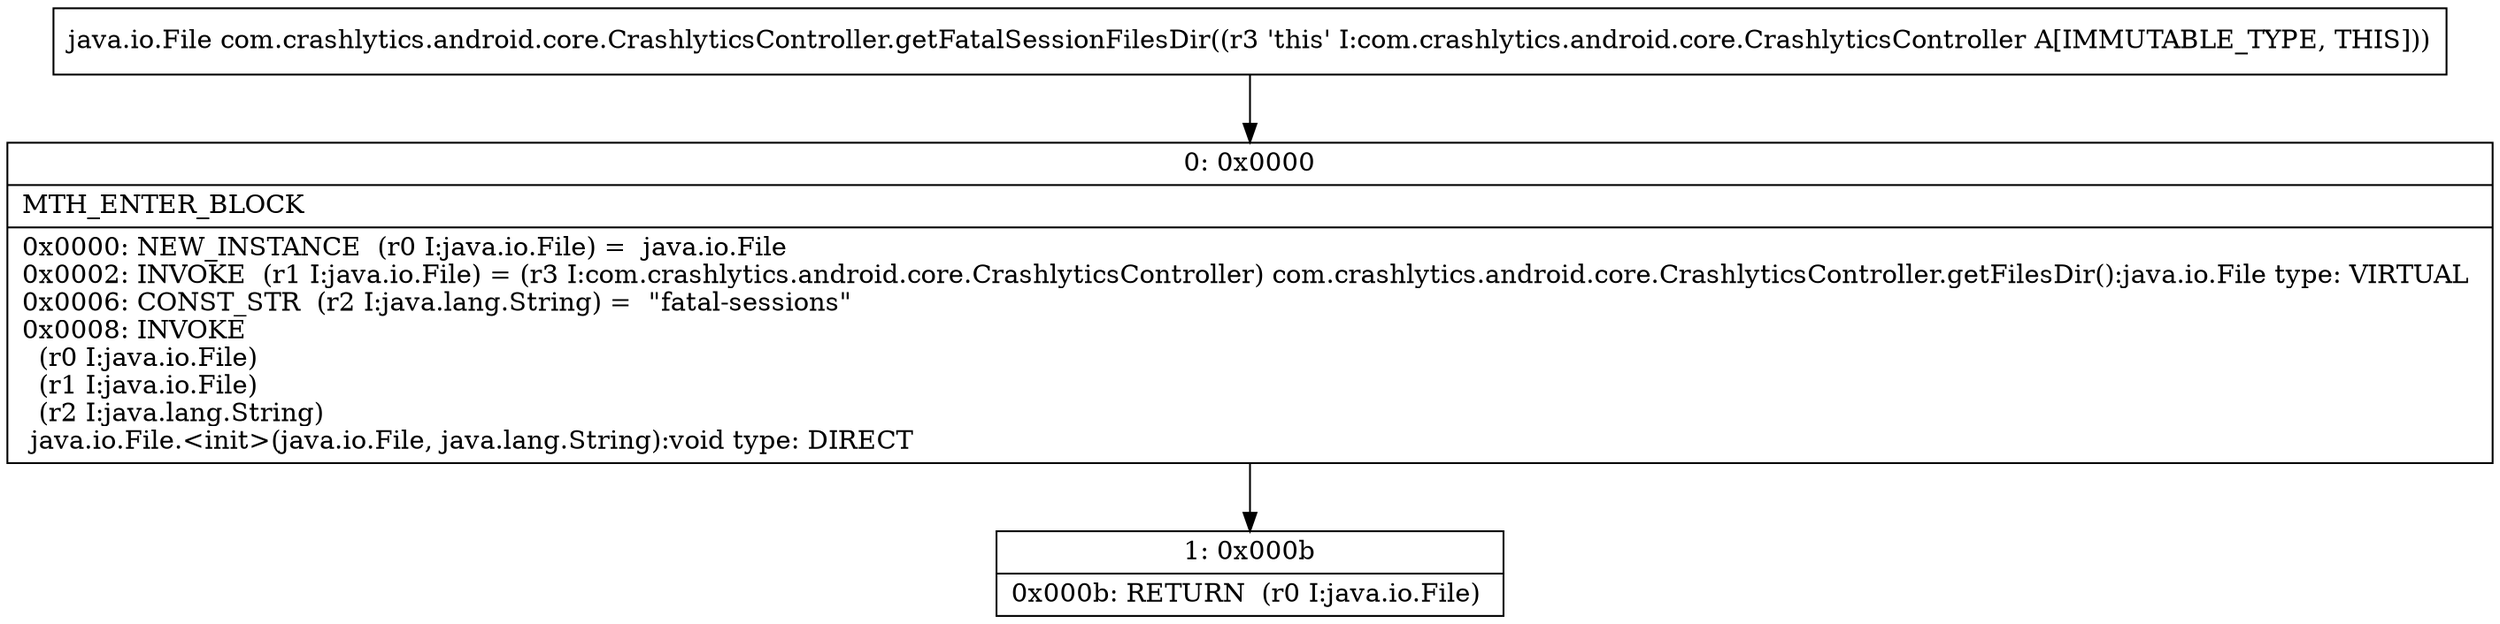 digraph "CFG forcom.crashlytics.android.core.CrashlyticsController.getFatalSessionFilesDir()Ljava\/io\/File;" {
Node_0 [shape=record,label="{0\:\ 0x0000|MTH_ENTER_BLOCK\l|0x0000: NEW_INSTANCE  (r0 I:java.io.File) =  java.io.File \l0x0002: INVOKE  (r1 I:java.io.File) = (r3 I:com.crashlytics.android.core.CrashlyticsController) com.crashlytics.android.core.CrashlyticsController.getFilesDir():java.io.File type: VIRTUAL \l0x0006: CONST_STR  (r2 I:java.lang.String) =  \"fatal\-sessions\" \l0x0008: INVOKE  \l  (r0 I:java.io.File)\l  (r1 I:java.io.File)\l  (r2 I:java.lang.String)\l java.io.File.\<init\>(java.io.File, java.lang.String):void type: DIRECT \l}"];
Node_1 [shape=record,label="{1\:\ 0x000b|0x000b: RETURN  (r0 I:java.io.File) \l}"];
MethodNode[shape=record,label="{java.io.File com.crashlytics.android.core.CrashlyticsController.getFatalSessionFilesDir((r3 'this' I:com.crashlytics.android.core.CrashlyticsController A[IMMUTABLE_TYPE, THIS])) }"];
MethodNode -> Node_0;
Node_0 -> Node_1;
}

